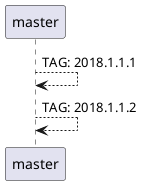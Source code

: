 @startuml
title test_get_current_calver_tags
skinparam ParticipantPadding 20
skinparam BoxPadding 10
participant master
@startuml
master --> master: TAG: 2018.1.1.1
master --> master: TAG: 2018.1.1.2
@enduml